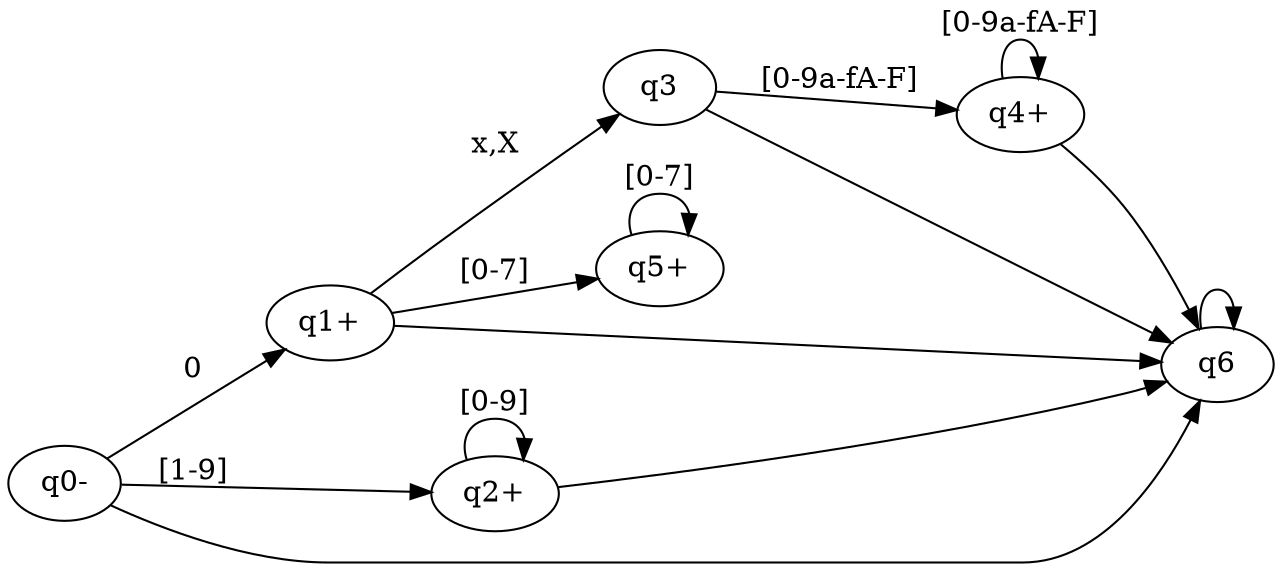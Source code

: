 digraph digrafoConstantes {
    rankdir = LR;
    Nodo0[label="q0-"];
    Nodo1[label="q1+"];
    Nodo2[label="q2+"];
    Nodo3[label="q3"];
    Nodo4[label="q4+"];
    Nodo5[label="q5+"];
    Nodo6[label="q6"];
    Nodo0 -> Nodo1[label="0"];
    Nodo0 -> Nodo2[label="[1-9]"];
    Nodo2 -> Nodo2[label="[0-9]"];
    Nodo1 -> Nodo5[label="[0-7]"];
    Nodo1 -> Nodo3[label="x,X"];
    Nodo3 -> Nodo4[label="[0-9a-fA-F]"];
    Nodo4 -> Nodo4[label="[0-9a-fA-F]"];
    Nodo5 -> Nodo5[label="[0-7]"];
    Nodo0 -> Nodo6;
    Nodo1 -> Nodo6;
    Nodo2 -> Nodo6;
    Nodo3 -> Nodo6:
    Nodo5 -> Nodo6;
    Nodo4 -> Nodo6;
}